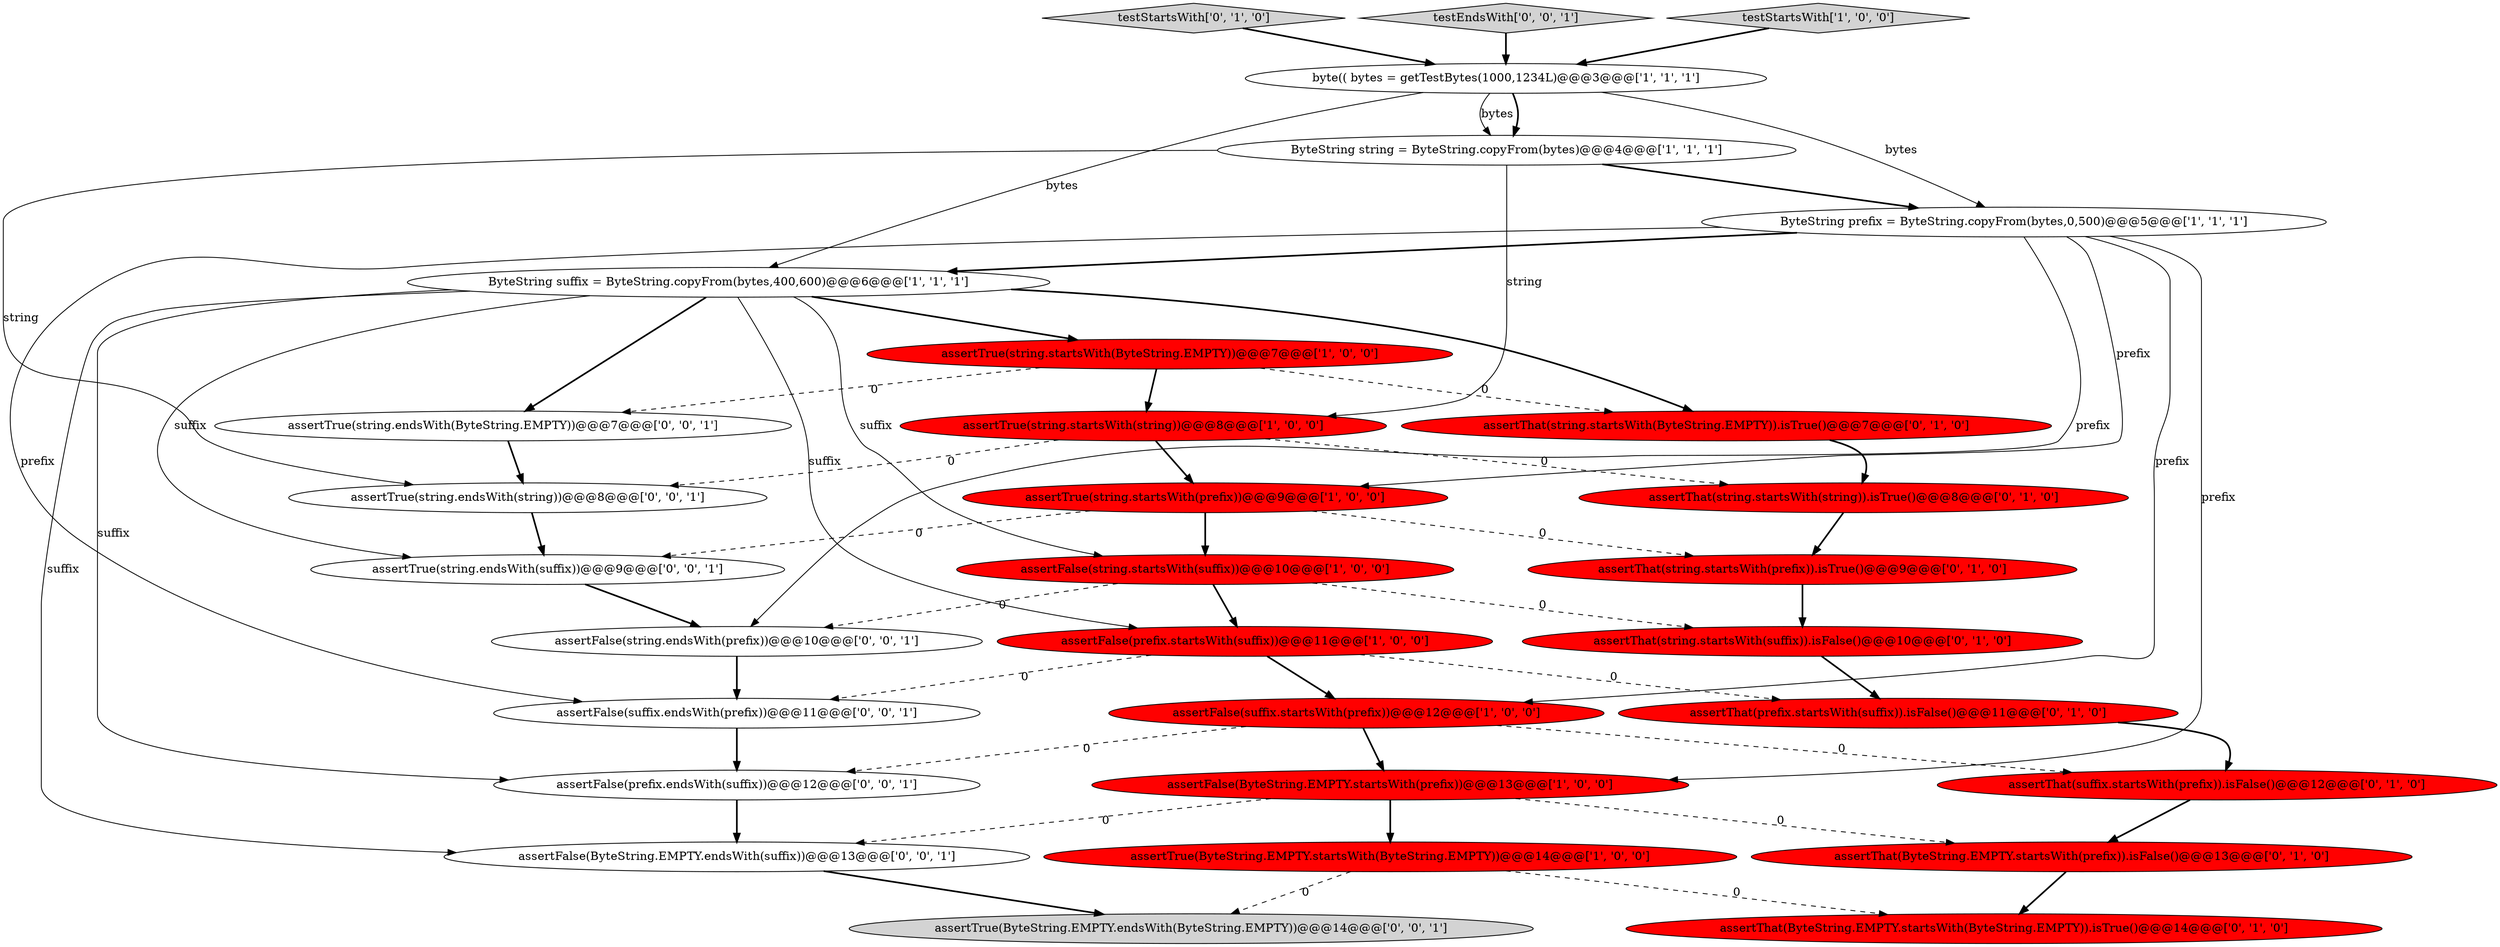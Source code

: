 digraph {
23 [style = filled, label = "assertTrue(string.endsWith(ByteString.EMPTY))@@@7@@@['0', '0', '1']", fillcolor = white, shape = ellipse image = "AAA0AAABBB3BBB"];
26 [style = filled, label = "assertFalse(ByteString.EMPTY.endsWith(suffix))@@@13@@@['0', '0', '1']", fillcolor = white, shape = ellipse image = "AAA0AAABBB3BBB"];
15 [style = filled, label = "assertThat(suffix.startsWith(prefix)).isFalse()@@@12@@@['0', '1', '0']", fillcolor = red, shape = ellipse image = "AAA1AAABBB2BBB"];
21 [style = filled, label = "testStartsWith['0', '1', '0']", fillcolor = lightgray, shape = diamond image = "AAA0AAABBB2BBB"];
9 [style = filled, label = "assertTrue(string.startsWith(ByteString.EMPTY))@@@7@@@['1', '0', '0']", fillcolor = red, shape = ellipse image = "AAA1AAABBB1BBB"];
4 [style = filled, label = "ByteString suffix = ByteString.copyFrom(bytes,400,600)@@@6@@@['1', '1', '1']", fillcolor = white, shape = ellipse image = "AAA0AAABBB1BBB"];
16 [style = filled, label = "assertThat(string.startsWith(string)).isTrue()@@@8@@@['0', '1', '0']", fillcolor = red, shape = ellipse image = "AAA1AAABBB2BBB"];
25 [style = filled, label = "testEndsWith['0', '0', '1']", fillcolor = lightgray, shape = diamond image = "AAA0AAABBB3BBB"];
28 [style = filled, label = "assertTrue(string.endsWith(suffix))@@@9@@@['0', '0', '1']", fillcolor = white, shape = ellipse image = "AAA0AAABBB3BBB"];
29 [style = filled, label = "assertTrue(ByteString.EMPTY.endsWith(ByteString.EMPTY))@@@14@@@['0', '0', '1']", fillcolor = lightgray, shape = ellipse image = "AAA0AAABBB3BBB"];
27 [style = filled, label = "assertFalse(prefix.endsWith(suffix))@@@12@@@['0', '0', '1']", fillcolor = white, shape = ellipse image = "AAA0AAABBB3BBB"];
13 [style = filled, label = "assertThat(string.startsWith(suffix)).isFalse()@@@10@@@['0', '1', '0']", fillcolor = red, shape = ellipse image = "AAA1AAABBB2BBB"];
18 [style = filled, label = "assertThat(prefix.startsWith(suffix)).isFalse()@@@11@@@['0', '1', '0']", fillcolor = red, shape = ellipse image = "AAA1AAABBB2BBB"];
12 [style = filled, label = "assertFalse(string.startsWith(suffix))@@@10@@@['1', '0', '0']", fillcolor = red, shape = ellipse image = "AAA1AAABBB1BBB"];
10 [style = filled, label = "assertTrue(string.startsWith(string))@@@8@@@['1', '0', '0']", fillcolor = red, shape = ellipse image = "AAA1AAABBB1BBB"];
8 [style = filled, label = "assertFalse(ByteString.EMPTY.startsWith(prefix))@@@13@@@['1', '0', '0']", fillcolor = red, shape = ellipse image = "AAA1AAABBB1BBB"];
7 [style = filled, label = "assertTrue(ByteString.EMPTY.startsWith(ByteString.EMPTY))@@@14@@@['1', '0', '0']", fillcolor = red, shape = ellipse image = "AAA1AAABBB1BBB"];
22 [style = filled, label = "assertTrue(string.endsWith(string))@@@8@@@['0', '0', '1']", fillcolor = white, shape = ellipse image = "AAA0AAABBB3BBB"];
11 [style = filled, label = "assertFalse(prefix.startsWith(suffix))@@@11@@@['1', '0', '0']", fillcolor = red, shape = ellipse image = "AAA1AAABBB1BBB"];
1 [style = filled, label = "assertTrue(string.startsWith(prefix))@@@9@@@['1', '0', '0']", fillcolor = red, shape = ellipse image = "AAA1AAABBB1BBB"];
14 [style = filled, label = "assertThat(ByteString.EMPTY.startsWith(prefix)).isFalse()@@@13@@@['0', '1', '0']", fillcolor = red, shape = ellipse image = "AAA1AAABBB2BBB"];
30 [style = filled, label = "assertFalse(suffix.endsWith(prefix))@@@11@@@['0', '0', '1']", fillcolor = white, shape = ellipse image = "AAA0AAABBB3BBB"];
17 [style = filled, label = "assertThat(string.startsWith(prefix)).isTrue()@@@9@@@['0', '1', '0']", fillcolor = red, shape = ellipse image = "AAA1AAABBB2BBB"];
24 [style = filled, label = "assertFalse(string.endsWith(prefix))@@@10@@@['0', '0', '1']", fillcolor = white, shape = ellipse image = "AAA0AAABBB3BBB"];
3 [style = filled, label = "byte(( bytes = getTestBytes(1000,1234L)@@@3@@@['1', '1', '1']", fillcolor = white, shape = ellipse image = "AAA0AAABBB1BBB"];
6 [style = filled, label = "testStartsWith['1', '0', '0']", fillcolor = lightgray, shape = diamond image = "AAA0AAABBB1BBB"];
2 [style = filled, label = "ByteString string = ByteString.copyFrom(bytes)@@@4@@@['1', '1', '1']", fillcolor = white, shape = ellipse image = "AAA0AAABBB1BBB"];
19 [style = filled, label = "assertThat(string.startsWith(ByteString.EMPTY)).isTrue()@@@7@@@['0', '1', '0']", fillcolor = red, shape = ellipse image = "AAA1AAABBB2BBB"];
5 [style = filled, label = "assertFalse(suffix.startsWith(prefix))@@@12@@@['1', '0', '0']", fillcolor = red, shape = ellipse image = "AAA1AAABBB1BBB"];
0 [style = filled, label = "ByteString prefix = ByteString.copyFrom(bytes,0,500)@@@5@@@['1', '1', '1']", fillcolor = white, shape = ellipse image = "AAA0AAABBB1BBB"];
20 [style = filled, label = "assertThat(ByteString.EMPTY.startsWith(ByteString.EMPTY)).isTrue()@@@14@@@['0', '1', '0']", fillcolor = red, shape = ellipse image = "AAA1AAABBB2BBB"];
4->9 [style = bold, label=""];
6->3 [style = bold, label=""];
5->8 [style = bold, label=""];
15->14 [style = bold, label=""];
4->27 [style = solid, label="suffix"];
4->12 [style = solid, label="suffix"];
0->1 [style = solid, label="prefix"];
26->29 [style = bold, label=""];
30->27 [style = bold, label=""];
12->11 [style = bold, label=""];
4->19 [style = bold, label=""];
18->15 [style = bold, label=""];
25->3 [style = bold, label=""];
0->8 [style = solid, label="prefix"];
3->0 [style = solid, label="bytes"];
7->20 [style = dashed, label="0"];
22->28 [style = bold, label=""];
0->30 [style = solid, label="prefix"];
16->17 [style = bold, label=""];
9->10 [style = bold, label=""];
8->14 [style = dashed, label="0"];
10->22 [style = dashed, label="0"];
1->28 [style = dashed, label="0"];
2->22 [style = solid, label="string"];
9->23 [style = dashed, label="0"];
8->7 [style = bold, label=""];
19->16 [style = bold, label=""];
24->30 [style = bold, label=""];
9->19 [style = dashed, label="0"];
4->26 [style = solid, label="suffix"];
11->5 [style = bold, label=""];
5->27 [style = dashed, label="0"];
4->11 [style = solid, label="suffix"];
2->0 [style = bold, label=""];
0->24 [style = solid, label="prefix"];
4->28 [style = solid, label="suffix"];
23->22 [style = bold, label=""];
1->17 [style = dashed, label="0"];
3->2 [style = bold, label=""];
2->10 [style = solid, label="string"];
0->4 [style = bold, label=""];
11->18 [style = dashed, label="0"];
3->4 [style = solid, label="bytes"];
12->24 [style = dashed, label="0"];
1->12 [style = bold, label=""];
28->24 [style = bold, label=""];
7->29 [style = dashed, label="0"];
17->13 [style = bold, label=""];
10->16 [style = dashed, label="0"];
12->13 [style = dashed, label="0"];
3->2 [style = solid, label="bytes"];
11->30 [style = dashed, label="0"];
10->1 [style = bold, label=""];
5->15 [style = dashed, label="0"];
8->26 [style = dashed, label="0"];
0->5 [style = solid, label="prefix"];
4->23 [style = bold, label=""];
13->18 [style = bold, label=""];
14->20 [style = bold, label=""];
21->3 [style = bold, label=""];
27->26 [style = bold, label=""];
}
